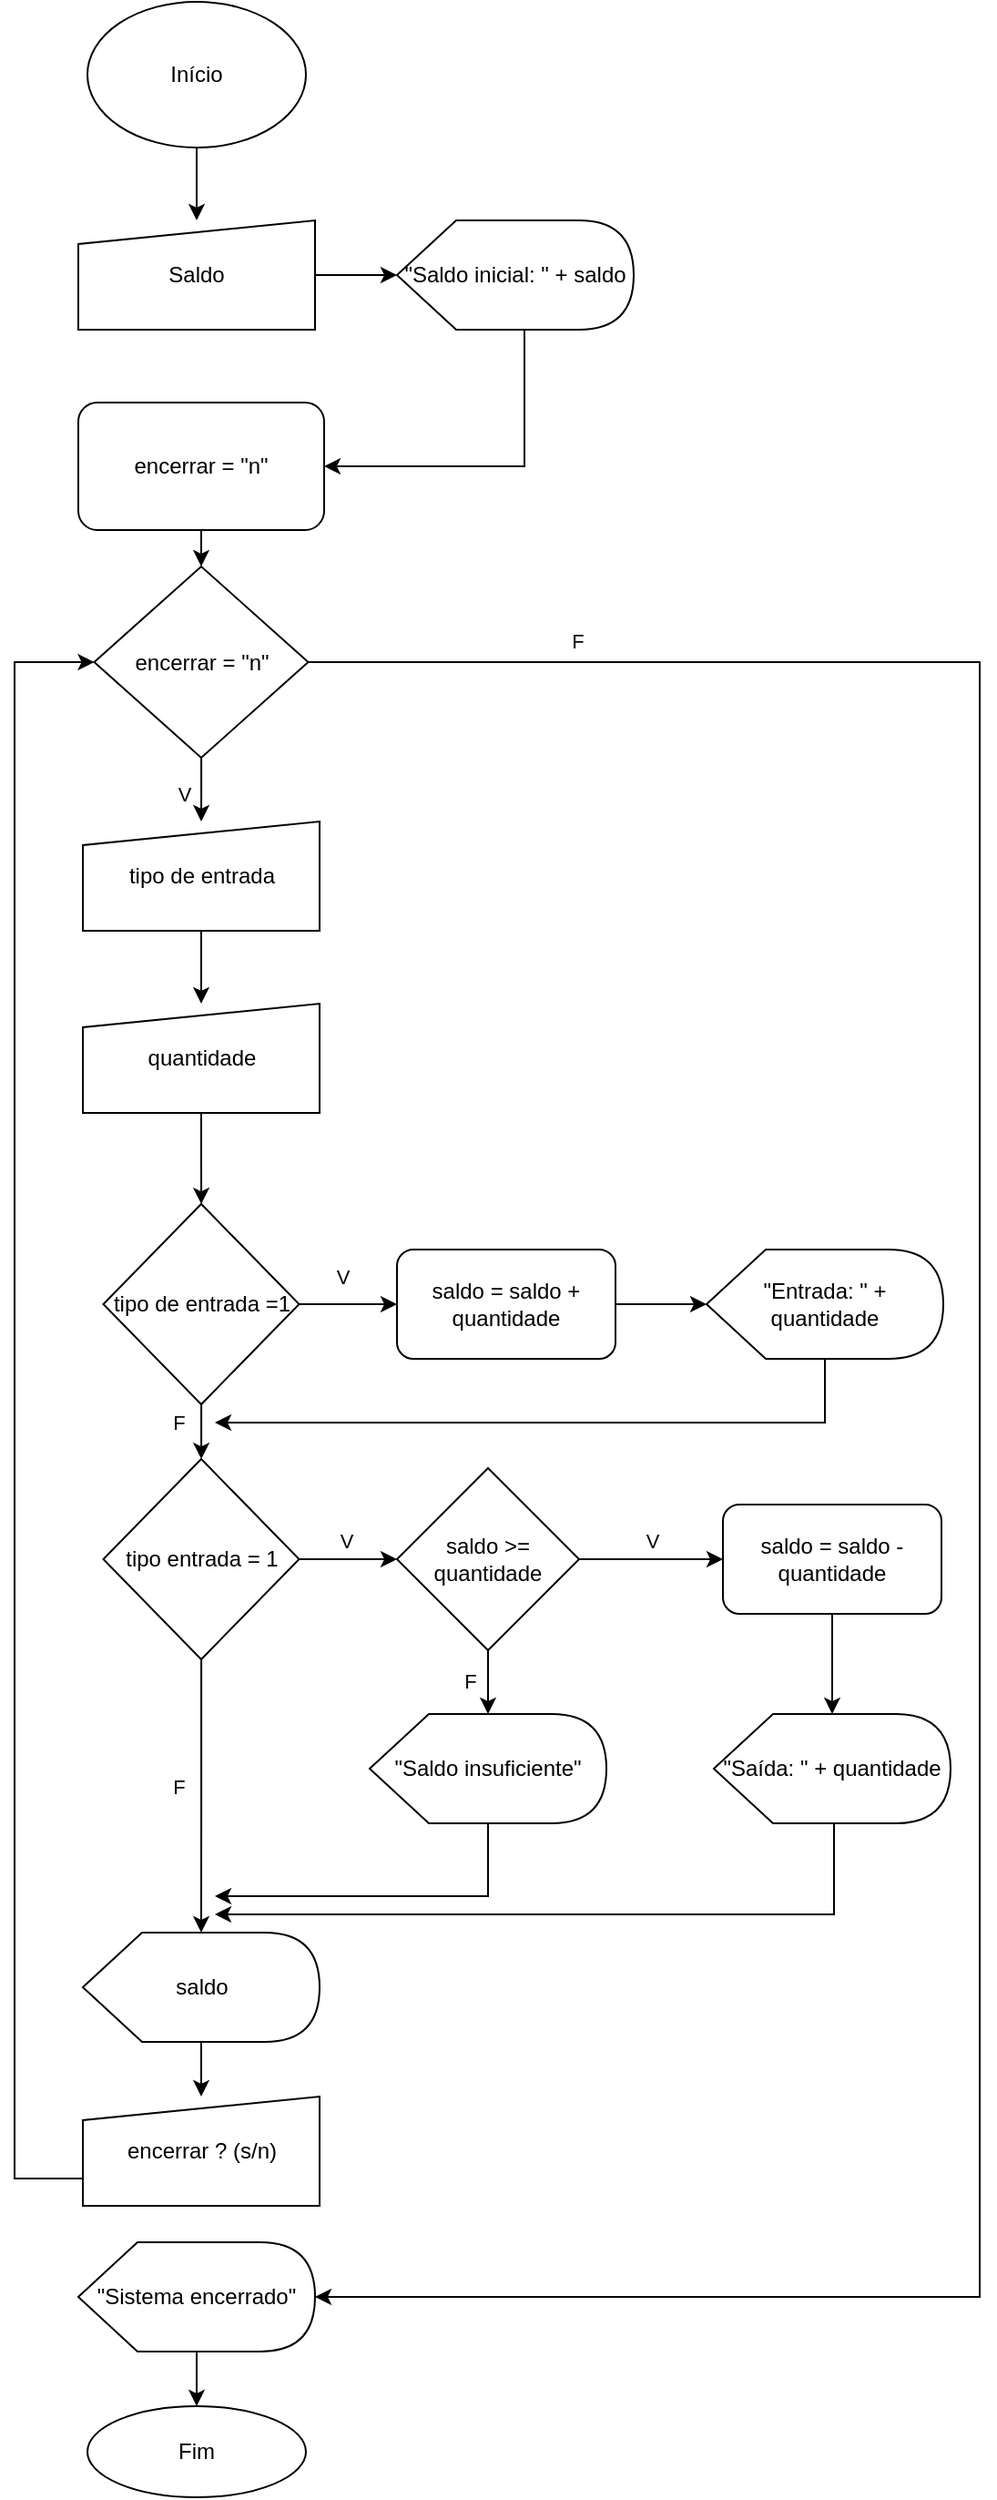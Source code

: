 <mxfile version="20.8.16" type="github">
  <diagram name="Página-1" id="0ur58UEx6hBjiLG2g7tj">
    <mxGraphModel dx="698" dy="754" grid="1" gridSize="10" guides="1" tooltips="1" connect="1" arrows="1" fold="1" page="1" pageScale="1" pageWidth="827" pageHeight="1169" math="0" shadow="0">
      <root>
        <mxCell id="0" />
        <mxCell id="1" parent="0" />
        <mxCell id="K_g1EHJ7siaUC6ZAySLG-9" value="" style="edgeStyle=orthogonalEdgeStyle;rounded=0;orthogonalLoop=1;jettySize=auto;html=1;" edge="1" parent="1" source="K_g1EHJ7siaUC6ZAySLG-1" target="K_g1EHJ7siaUC6ZAySLG-8">
          <mxGeometry relative="1" as="geometry" />
        </mxCell>
        <mxCell id="K_g1EHJ7siaUC6ZAySLG-1" value="Início" style="ellipse;whiteSpace=wrap;html=1;" vertex="1" parent="1">
          <mxGeometry x="70" y="40" width="120" height="80" as="geometry" />
        </mxCell>
        <mxCell id="K_g1EHJ7siaUC6ZAySLG-11" value="" style="edgeStyle=orthogonalEdgeStyle;rounded=0;orthogonalLoop=1;jettySize=auto;html=1;" edge="1" parent="1" source="K_g1EHJ7siaUC6ZAySLG-8" target="K_g1EHJ7siaUC6ZAySLG-10">
          <mxGeometry relative="1" as="geometry" />
        </mxCell>
        <mxCell id="K_g1EHJ7siaUC6ZAySLG-8" value="Saldo" style="shape=manualInput;whiteSpace=wrap;html=1;size=13;" vertex="1" parent="1">
          <mxGeometry x="65" y="160" width="130" height="60" as="geometry" />
        </mxCell>
        <mxCell id="K_g1EHJ7siaUC6ZAySLG-13" value="" style="edgeStyle=orthogonalEdgeStyle;rounded=0;orthogonalLoop=1;jettySize=auto;html=1;" edge="1" parent="1" source="K_g1EHJ7siaUC6ZAySLG-10" target="K_g1EHJ7siaUC6ZAySLG-12">
          <mxGeometry relative="1" as="geometry">
            <Array as="points">
              <mxPoint x="310" y="295" />
            </Array>
          </mxGeometry>
        </mxCell>
        <mxCell id="K_g1EHJ7siaUC6ZAySLG-10" value="&quot;Saldo inicial: &quot; + saldo" style="shape=display;whiteSpace=wrap;html=1;" vertex="1" parent="1">
          <mxGeometry x="240" y="160" width="130" height="60" as="geometry" />
        </mxCell>
        <mxCell id="K_g1EHJ7siaUC6ZAySLG-15" value="" style="edgeStyle=orthogonalEdgeStyle;rounded=0;orthogonalLoop=1;jettySize=auto;html=1;" edge="1" parent="1" source="K_g1EHJ7siaUC6ZAySLG-12" target="K_g1EHJ7siaUC6ZAySLG-14">
          <mxGeometry relative="1" as="geometry" />
        </mxCell>
        <mxCell id="K_g1EHJ7siaUC6ZAySLG-12" value="encerrar = &quot;n&quot;" style="rounded=1;whiteSpace=wrap;html=1;" vertex="1" parent="1">
          <mxGeometry x="65" y="260" width="135" height="70" as="geometry" />
        </mxCell>
        <mxCell id="K_g1EHJ7siaUC6ZAySLG-23" value="V" style="edgeStyle=orthogonalEdgeStyle;rounded=0;orthogonalLoop=1;jettySize=auto;html=1;" edge="1" parent="1" source="K_g1EHJ7siaUC6ZAySLG-14" target="K_g1EHJ7siaUC6ZAySLG-17">
          <mxGeometry x="0.147" y="-12" relative="1" as="geometry">
            <mxPoint x="2" as="offset" />
          </mxGeometry>
        </mxCell>
        <mxCell id="K_g1EHJ7siaUC6ZAySLG-56" style="edgeStyle=orthogonalEdgeStyle;rounded=0;orthogonalLoop=1;jettySize=auto;html=1;exitX=1;exitY=0.5;exitDx=0;exitDy=0;entryX=1;entryY=0.5;entryDx=0;entryDy=0;entryPerimeter=0;" edge="1" parent="1" source="K_g1EHJ7siaUC6ZAySLG-14" target="K_g1EHJ7siaUC6ZAySLG-57">
          <mxGeometry relative="1" as="geometry">
            <mxPoint x="560" y="1300" as="targetPoint" />
            <Array as="points">
              <mxPoint x="560" y="403" />
              <mxPoint x="560" y="1300" />
            </Array>
          </mxGeometry>
        </mxCell>
        <mxCell id="K_g1EHJ7siaUC6ZAySLG-61" value="F" style="edgeLabel;html=1;align=center;verticalAlign=middle;resizable=0;points=[];" vertex="1" connectable="0" parent="K_g1EHJ7siaUC6ZAySLG-56">
          <mxGeometry x="-0.82" y="1" relative="1" as="geometry">
            <mxPoint y="-11" as="offset" />
          </mxGeometry>
        </mxCell>
        <mxCell id="K_g1EHJ7siaUC6ZAySLG-14" value="encerrar = &quot;n&quot;" style="rhombus;whiteSpace=wrap;html=1;rounded=1;arcSize=0;" vertex="1" parent="1">
          <mxGeometry x="73.75" y="350" width="117.5" height="105" as="geometry" />
        </mxCell>
        <mxCell id="K_g1EHJ7siaUC6ZAySLG-19" value="" style="edgeStyle=orthogonalEdgeStyle;rounded=0;orthogonalLoop=1;jettySize=auto;html=1;" edge="1" parent="1" source="K_g1EHJ7siaUC6ZAySLG-16" target="K_g1EHJ7siaUC6ZAySLG-18">
          <mxGeometry relative="1" as="geometry" />
        </mxCell>
        <mxCell id="K_g1EHJ7siaUC6ZAySLG-16" value="quantidade" style="shape=manualInput;whiteSpace=wrap;html=1;size=13;" vertex="1" parent="1">
          <mxGeometry x="67.5" y="590" width="130" height="60" as="geometry" />
        </mxCell>
        <mxCell id="K_g1EHJ7siaUC6ZAySLG-24" value="" style="edgeStyle=orthogonalEdgeStyle;rounded=0;orthogonalLoop=1;jettySize=auto;html=1;" edge="1" parent="1" source="K_g1EHJ7siaUC6ZAySLG-17" target="K_g1EHJ7siaUC6ZAySLG-16">
          <mxGeometry relative="1" as="geometry" />
        </mxCell>
        <mxCell id="K_g1EHJ7siaUC6ZAySLG-17" value="tipo de entrada" style="shape=manualInput;whiteSpace=wrap;html=1;size=13;" vertex="1" parent="1">
          <mxGeometry x="67.5" y="490" width="130" height="60" as="geometry" />
        </mxCell>
        <mxCell id="K_g1EHJ7siaUC6ZAySLG-21" value="V" style="edgeStyle=orthogonalEdgeStyle;rounded=0;orthogonalLoop=1;jettySize=auto;html=1;" edge="1" parent="1" source="K_g1EHJ7siaUC6ZAySLG-18" target="K_g1EHJ7siaUC6ZAySLG-20">
          <mxGeometry x="-0.116" y="15" relative="1" as="geometry">
            <mxPoint as="offset" />
          </mxGeometry>
        </mxCell>
        <mxCell id="K_g1EHJ7siaUC6ZAySLG-27" value="F" style="edgeStyle=orthogonalEdgeStyle;rounded=0;orthogonalLoop=1;jettySize=auto;html=1;" edge="1" parent="1" source="K_g1EHJ7siaUC6ZAySLG-18" target="K_g1EHJ7siaUC6ZAySLG-26">
          <mxGeometry x="0.199" y="-13" relative="1" as="geometry">
            <mxPoint as="offset" />
          </mxGeometry>
        </mxCell>
        <mxCell id="K_g1EHJ7siaUC6ZAySLG-18" value="tipo de entrada =1" style="rhombus;whiteSpace=wrap;html=1;" vertex="1" parent="1">
          <mxGeometry x="78.75" y="700" width="107.5" height="110" as="geometry" />
        </mxCell>
        <mxCell id="K_g1EHJ7siaUC6ZAySLG-25" value="" style="edgeStyle=orthogonalEdgeStyle;rounded=0;orthogonalLoop=1;jettySize=auto;html=1;" edge="1" parent="1" source="K_g1EHJ7siaUC6ZAySLG-20" target="K_g1EHJ7siaUC6ZAySLG-22">
          <mxGeometry relative="1" as="geometry" />
        </mxCell>
        <mxCell id="K_g1EHJ7siaUC6ZAySLG-20" value="saldo = saldo + quantidade" style="rounded=1;whiteSpace=wrap;html=1;" vertex="1" parent="1">
          <mxGeometry x="240" y="725" width="120" height="60" as="geometry" />
        </mxCell>
        <mxCell id="K_g1EHJ7siaUC6ZAySLG-65" style="edgeStyle=orthogonalEdgeStyle;rounded=0;orthogonalLoop=1;jettySize=auto;html=1;entryX=1;entryY=0.5;entryDx=0;entryDy=0;entryPerimeter=0;" edge="1" parent="1" source="K_g1EHJ7siaUC6ZAySLG-22">
          <mxGeometry relative="1" as="geometry">
            <mxPoint x="140" y="820" as="targetPoint" />
            <Array as="points">
              <mxPoint x="475" y="820" />
            </Array>
          </mxGeometry>
        </mxCell>
        <mxCell id="K_g1EHJ7siaUC6ZAySLG-22" value="&quot;Entrada: &quot; + quantidade" style="shape=display;whiteSpace=wrap;html=1;" vertex="1" parent="1">
          <mxGeometry x="410" y="725" width="130" height="60" as="geometry" />
        </mxCell>
        <mxCell id="K_g1EHJ7siaUC6ZAySLG-29" value="F" style="edgeStyle=orthogonalEdgeStyle;rounded=0;orthogonalLoop=1;jettySize=auto;html=1;" edge="1" parent="1" source="K_g1EHJ7siaUC6ZAySLG-26" target="K_g1EHJ7siaUC6ZAySLG-28">
          <mxGeometry x="-0.067" y="-13" relative="1" as="geometry">
            <mxPoint as="offset" />
          </mxGeometry>
        </mxCell>
        <mxCell id="K_g1EHJ7siaUC6ZAySLG-37" value="" style="edgeStyle=orthogonalEdgeStyle;rounded=0;orthogonalLoop=1;jettySize=auto;html=1;" edge="1" parent="1" source="K_g1EHJ7siaUC6ZAySLG-26" target="K_g1EHJ7siaUC6ZAySLG-32">
          <mxGeometry relative="1" as="geometry" />
        </mxCell>
        <mxCell id="K_g1EHJ7siaUC6ZAySLG-38" value="V" style="edgeLabel;html=1;align=center;verticalAlign=middle;resizable=0;points=[];" vertex="1" connectable="0" parent="K_g1EHJ7siaUC6ZAySLG-37">
          <mxGeometry x="-0.234" y="2" relative="1" as="geometry">
            <mxPoint x="5" y="-8" as="offset" />
          </mxGeometry>
        </mxCell>
        <mxCell id="K_g1EHJ7siaUC6ZAySLG-26" value="tipo entrada = 1" style="rhombus;whiteSpace=wrap;html=1;" vertex="1" parent="1">
          <mxGeometry x="78.75" y="840" width="107.5" height="110" as="geometry" />
        </mxCell>
        <mxCell id="K_g1EHJ7siaUC6ZAySLG-55" value="" style="edgeStyle=orthogonalEdgeStyle;rounded=0;orthogonalLoop=1;jettySize=auto;html=1;" edge="1" parent="1" source="K_g1EHJ7siaUC6ZAySLG-28" target="K_g1EHJ7siaUC6ZAySLG-54">
          <mxGeometry relative="1" as="geometry" />
        </mxCell>
        <mxCell id="K_g1EHJ7siaUC6ZAySLG-28" value="saldo" style="shape=display;whiteSpace=wrap;html=1;" vertex="1" parent="1">
          <mxGeometry x="67.5" y="1100" width="130" height="60" as="geometry" />
        </mxCell>
        <mxCell id="K_g1EHJ7siaUC6ZAySLG-47" value="" style="edgeStyle=orthogonalEdgeStyle;rounded=0;orthogonalLoop=1;jettySize=auto;html=1;" edge="1" parent="1" source="K_g1EHJ7siaUC6ZAySLG-30">
          <mxGeometry relative="1" as="geometry">
            <mxPoint x="140" y="1090" as="targetPoint" />
            <Array as="points">
              <mxPoint x="480" y="1090" />
            </Array>
          </mxGeometry>
        </mxCell>
        <mxCell id="K_g1EHJ7siaUC6ZAySLG-30" value="&quot;Saída: &quot; + quantidade" style="shape=display;whiteSpace=wrap;html=1;" vertex="1" parent="1">
          <mxGeometry x="414" y="980" width="130" height="60" as="geometry" />
        </mxCell>
        <mxCell id="K_g1EHJ7siaUC6ZAySLG-44" value="" style="edgeStyle=orthogonalEdgeStyle;rounded=0;orthogonalLoop=1;jettySize=auto;html=1;" edge="1" parent="1" source="K_g1EHJ7siaUC6ZAySLG-31">
          <mxGeometry relative="1" as="geometry">
            <mxPoint x="140" y="1080" as="targetPoint" />
            <Array as="points">
              <mxPoint x="290" y="1080" />
            </Array>
          </mxGeometry>
        </mxCell>
        <mxCell id="K_g1EHJ7siaUC6ZAySLG-31" value="&quot;Saldo insuficiente&quot;" style="shape=display;whiteSpace=wrap;html=1;" vertex="1" parent="1">
          <mxGeometry x="225" y="980" width="130" height="60" as="geometry" />
        </mxCell>
        <mxCell id="K_g1EHJ7siaUC6ZAySLG-34" value="" style="edgeStyle=orthogonalEdgeStyle;rounded=0;orthogonalLoop=1;jettySize=auto;html=1;" edge="1" parent="1" source="K_g1EHJ7siaUC6ZAySLG-32" target="K_g1EHJ7siaUC6ZAySLG-33">
          <mxGeometry relative="1" as="geometry" />
        </mxCell>
        <mxCell id="K_g1EHJ7siaUC6ZAySLG-39" value="V" style="edgeLabel;html=1;align=center;verticalAlign=middle;resizable=0;points=[];" vertex="1" connectable="0" parent="K_g1EHJ7siaUC6ZAySLG-34">
          <mxGeometry x="0.24" relative="1" as="geometry">
            <mxPoint x="-9" y="-10" as="offset" />
          </mxGeometry>
        </mxCell>
        <mxCell id="K_g1EHJ7siaUC6ZAySLG-36" value="F" style="edgeStyle=orthogonalEdgeStyle;rounded=0;orthogonalLoop=1;jettySize=auto;html=1;" edge="1" parent="1" source="K_g1EHJ7siaUC6ZAySLG-32" target="K_g1EHJ7siaUC6ZAySLG-31">
          <mxGeometry x="0.2" y="-10" relative="1" as="geometry">
            <mxPoint as="offset" />
          </mxGeometry>
        </mxCell>
        <mxCell id="K_g1EHJ7siaUC6ZAySLG-32" value="saldo &amp;gt;= quantidade" style="rhombus;whiteSpace=wrap;html=1;" vertex="1" parent="1">
          <mxGeometry x="240" y="845" width="100" height="100" as="geometry" />
        </mxCell>
        <mxCell id="K_g1EHJ7siaUC6ZAySLG-35" value="" style="edgeStyle=orthogonalEdgeStyle;rounded=0;orthogonalLoop=1;jettySize=auto;html=1;" edge="1" parent="1" source="K_g1EHJ7siaUC6ZAySLG-33" target="K_g1EHJ7siaUC6ZAySLG-30">
          <mxGeometry relative="1" as="geometry" />
        </mxCell>
        <mxCell id="K_g1EHJ7siaUC6ZAySLG-33" value="saldo = saldo - quantidade" style="rounded=1;whiteSpace=wrap;html=1;" vertex="1" parent="1">
          <mxGeometry x="419" y="865" width="120" height="60" as="geometry" />
        </mxCell>
        <mxCell id="K_g1EHJ7siaUC6ZAySLG-60" style="edgeStyle=orthogonalEdgeStyle;rounded=0;orthogonalLoop=1;jettySize=auto;html=1;exitX=0;exitY=0.75;exitDx=0;exitDy=0;entryX=0;entryY=0.5;entryDx=0;entryDy=0;" edge="1" parent="1" source="K_g1EHJ7siaUC6ZAySLG-54" target="K_g1EHJ7siaUC6ZAySLG-14">
          <mxGeometry relative="1" as="geometry">
            <mxPoint x="40" y="390" as="targetPoint" />
            <Array as="points">
              <mxPoint x="30" y="1235" />
              <mxPoint x="30" y="403" />
            </Array>
          </mxGeometry>
        </mxCell>
        <mxCell id="K_g1EHJ7siaUC6ZAySLG-54" value="encerrar ? (s/n)" style="shape=manualInput;whiteSpace=wrap;html=1;size=13;" vertex="1" parent="1">
          <mxGeometry x="67.5" y="1190" width="130" height="60" as="geometry" />
        </mxCell>
        <mxCell id="K_g1EHJ7siaUC6ZAySLG-59" value="" style="edgeStyle=orthogonalEdgeStyle;rounded=0;orthogonalLoop=1;jettySize=auto;html=1;" edge="1" parent="1" source="K_g1EHJ7siaUC6ZAySLG-57" target="K_g1EHJ7siaUC6ZAySLG-58">
          <mxGeometry relative="1" as="geometry" />
        </mxCell>
        <mxCell id="K_g1EHJ7siaUC6ZAySLG-57" value="&quot;Sistema encerrado&quot;" style="shape=display;whiteSpace=wrap;html=1;" vertex="1" parent="1">
          <mxGeometry x="65" y="1270" width="130" height="60" as="geometry" />
        </mxCell>
        <mxCell id="K_g1EHJ7siaUC6ZAySLG-58" value="Fim" style="ellipse;whiteSpace=wrap;html=1;" vertex="1" parent="1">
          <mxGeometry x="70" y="1360" width="120" height="50" as="geometry" />
        </mxCell>
      </root>
    </mxGraphModel>
  </diagram>
</mxfile>
